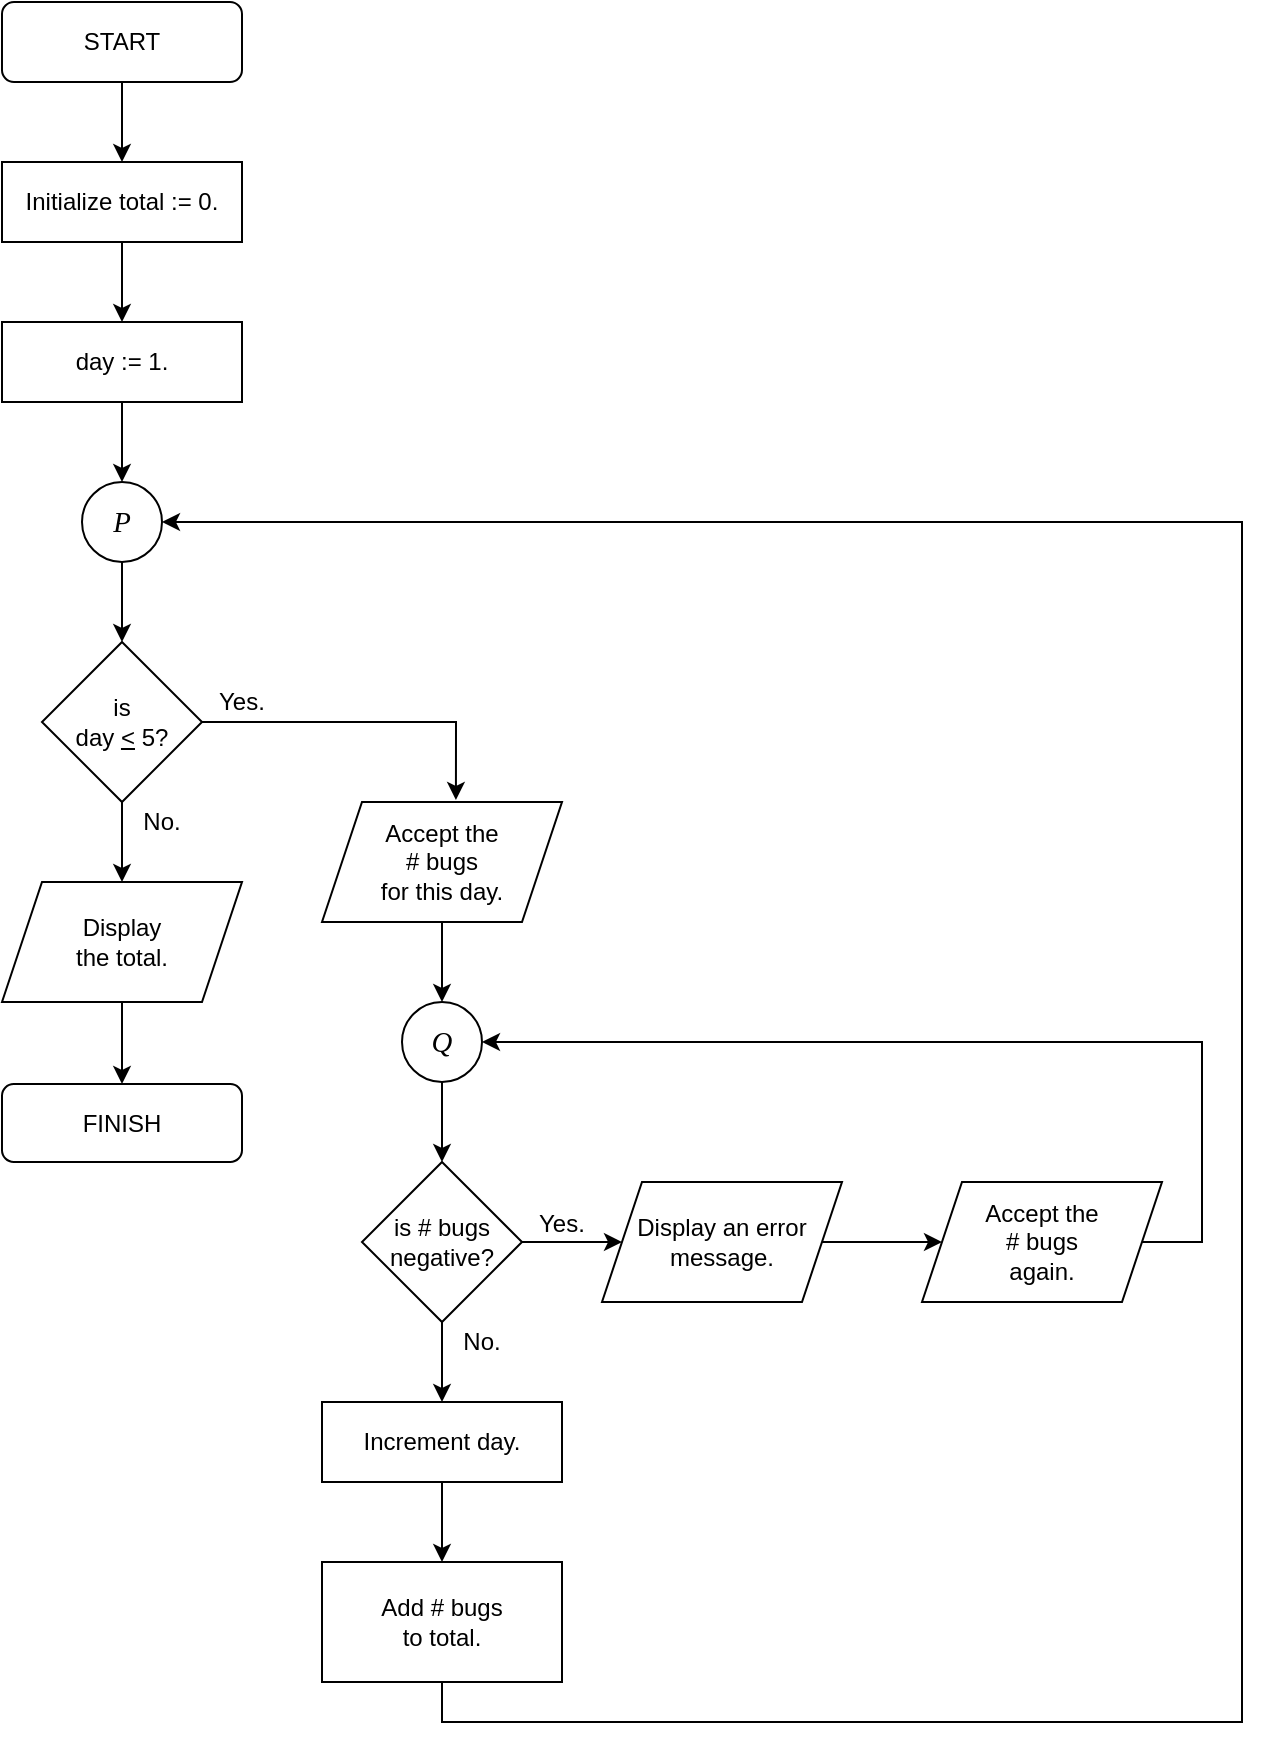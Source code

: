 <mxfile version="13.7.7" type="device"><diagram id="C5RBs43oDa-KdzZeNtuy" name="Page-1"><mxGraphModel dx="868" dy="450" grid="1" gridSize="10" guides="1" tooltips="1" connect="1" arrows="1" fold="1" page="1" pageScale="1" pageWidth="827" pageHeight="1169" math="0" shadow="0"><root><mxCell id="WIyWlLk6GJQsqaUBKTNV-0"/><mxCell id="WIyWlLk6GJQsqaUBKTNV-1" parent="WIyWlLk6GJQsqaUBKTNV-0"/><mxCell id="OVmb2ghGzH9mTxbnUGhP-4" style="edgeStyle=orthogonalEdgeStyle;rounded=0;orthogonalLoop=1;jettySize=auto;html=1;entryX=0.5;entryY=0;entryDx=0;entryDy=0;" edge="1" parent="WIyWlLk6GJQsqaUBKTNV-1" source="WIyWlLk6GJQsqaUBKTNV-3" target="OVmb2ghGzH9mTxbnUGhP-0"><mxGeometry relative="1" as="geometry"/></mxCell><mxCell id="WIyWlLk6GJQsqaUBKTNV-3" value="START" style="rounded=1;whiteSpace=wrap;html=1;fontSize=12;glass=0;strokeWidth=1;shadow=0;" parent="WIyWlLk6GJQsqaUBKTNV-1" vertex="1"><mxGeometry x="160" y="80" width="120" height="40" as="geometry"/></mxCell><mxCell id="OVmb2ghGzH9mTxbnUGhP-5" style="edgeStyle=orthogonalEdgeStyle;rounded=0;orthogonalLoop=1;jettySize=auto;html=1;entryX=0.5;entryY=0;entryDx=0;entryDy=0;" edge="1" parent="WIyWlLk6GJQsqaUBKTNV-1" source="OVmb2ghGzH9mTxbnUGhP-0" target="OVmb2ghGzH9mTxbnUGhP-2"><mxGeometry relative="1" as="geometry"/></mxCell><mxCell id="OVmb2ghGzH9mTxbnUGhP-0" value="Initialize total := 0." style="rounded=0;whiteSpace=wrap;html=1;" vertex="1" parent="WIyWlLk6GJQsqaUBKTNV-1"><mxGeometry x="160" y="160" width="120" height="40" as="geometry"/></mxCell><mxCell id="OVmb2ghGzH9mTxbnUGhP-11" style="edgeStyle=orthogonalEdgeStyle;rounded=0;orthogonalLoop=1;jettySize=auto;html=1;entryX=0.5;entryY=0;entryDx=0;entryDy=0;" edge="1" parent="WIyWlLk6GJQsqaUBKTNV-1" source="OVmb2ghGzH9mTxbnUGhP-2" target="OVmb2ghGzH9mTxbnUGhP-10"><mxGeometry relative="1" as="geometry"/></mxCell><mxCell id="OVmb2ghGzH9mTxbnUGhP-2" value="day := 1." style="rounded=0;whiteSpace=wrap;html=1;" vertex="1" parent="WIyWlLk6GJQsqaUBKTNV-1"><mxGeometry x="160" y="240" width="120" height="40" as="geometry"/></mxCell><mxCell id="OVmb2ghGzH9mTxbnUGhP-9" style="edgeStyle=orthogonalEdgeStyle;rounded=0;orthogonalLoop=1;jettySize=auto;html=1;entryX=0.558;entryY=-0.017;entryDx=0;entryDy=0;entryPerimeter=0;" edge="1" parent="WIyWlLk6GJQsqaUBKTNV-1" source="OVmb2ghGzH9mTxbnUGhP-3" target="OVmb2ghGzH9mTxbnUGhP-8"><mxGeometry relative="1" as="geometry"/></mxCell><mxCell id="OVmb2ghGzH9mTxbnUGhP-30" style="edgeStyle=orthogonalEdgeStyle;rounded=0;orthogonalLoop=1;jettySize=auto;html=1;entryX=0.5;entryY=0;entryDx=0;entryDy=0;fontFamily=Times New Roman;fontSize=14.4;" edge="1" parent="WIyWlLk6GJQsqaUBKTNV-1" source="OVmb2ghGzH9mTxbnUGhP-3" target="OVmb2ghGzH9mTxbnUGhP-29"><mxGeometry relative="1" as="geometry"/></mxCell><mxCell id="OVmb2ghGzH9mTxbnUGhP-3" value="is&lt;br&gt;day &lt;u&gt;&amp;lt;&lt;/u&gt; 5?" style="rhombus;whiteSpace=wrap;html=1;" vertex="1" parent="WIyWlLk6GJQsqaUBKTNV-1"><mxGeometry x="180" y="400" width="80" height="80" as="geometry"/></mxCell><mxCell id="OVmb2ghGzH9mTxbnUGhP-22" style="edgeStyle=orthogonalEdgeStyle;rounded=0;orthogonalLoop=1;jettySize=auto;html=1;entryX=0.5;entryY=0;entryDx=0;entryDy=0;" edge="1" parent="WIyWlLk6GJQsqaUBKTNV-1" source="OVmb2ghGzH9mTxbnUGhP-8" target="OVmb2ghGzH9mTxbnUGhP-21"><mxGeometry relative="1" as="geometry"/></mxCell><mxCell id="OVmb2ghGzH9mTxbnUGhP-8" value="Accept the&lt;br&gt;# bugs&lt;br&gt;for this day." style="shape=parallelogram;perimeter=parallelogramPerimeter;whiteSpace=wrap;html=1;fixedSize=1;" vertex="1" parent="WIyWlLk6GJQsqaUBKTNV-1"><mxGeometry x="320" y="480" width="120" height="60" as="geometry"/></mxCell><mxCell id="OVmb2ghGzH9mTxbnUGhP-12" style="edgeStyle=orthogonalEdgeStyle;rounded=0;orthogonalLoop=1;jettySize=auto;html=1;entryX=0.5;entryY=0;entryDx=0;entryDy=0;" edge="1" parent="WIyWlLk6GJQsqaUBKTNV-1" source="OVmb2ghGzH9mTxbnUGhP-10" target="OVmb2ghGzH9mTxbnUGhP-3"><mxGeometry relative="1" as="geometry"/></mxCell><mxCell id="OVmb2ghGzH9mTxbnUGhP-10" value="P" style="ellipse;whiteSpace=wrap;html=1;aspect=fixed;fontStyle=2;fontFamily=Times New Roman;fontSize=14.4;" vertex="1" parent="WIyWlLk6GJQsqaUBKTNV-1"><mxGeometry x="200" y="320" width="40" height="40" as="geometry"/></mxCell><mxCell id="OVmb2ghGzH9mTxbnUGhP-13" value="Yes." style="text;html=1;strokeColor=none;fillColor=none;align=center;verticalAlign=middle;whiteSpace=wrap;rounded=0;" vertex="1" parent="WIyWlLk6GJQsqaUBKTNV-1"><mxGeometry x="260" y="420" width="40" height="20" as="geometry"/></mxCell><mxCell id="OVmb2ghGzH9mTxbnUGhP-17" style="edgeStyle=orthogonalEdgeStyle;rounded=0;orthogonalLoop=1;jettySize=auto;html=1;entryX=0;entryY=0.5;entryDx=0;entryDy=0;" edge="1" parent="WIyWlLk6GJQsqaUBKTNV-1" source="OVmb2ghGzH9mTxbnUGhP-14" target="OVmb2ghGzH9mTxbnUGhP-15"><mxGeometry relative="1" as="geometry"/></mxCell><mxCell id="OVmb2ghGzH9mTxbnUGhP-34" style="edgeStyle=orthogonalEdgeStyle;rounded=0;orthogonalLoop=1;jettySize=auto;html=1;entryX=0.5;entryY=0;entryDx=0;entryDy=0;fontFamily=Helvetica;fontSize=12;" edge="1" parent="WIyWlLk6GJQsqaUBKTNV-1" source="OVmb2ghGzH9mTxbnUGhP-14" target="OVmb2ghGzH9mTxbnUGhP-33"><mxGeometry relative="1" as="geometry"/></mxCell><mxCell id="OVmb2ghGzH9mTxbnUGhP-14" value="is # bugs negative?" style="rhombus;whiteSpace=wrap;html=1;" vertex="1" parent="WIyWlLk6GJQsqaUBKTNV-1"><mxGeometry x="340" y="660" width="80" height="80" as="geometry"/></mxCell><mxCell id="OVmb2ghGzH9mTxbnUGhP-20" style="edgeStyle=orthogonalEdgeStyle;rounded=0;orthogonalLoop=1;jettySize=auto;html=1;entryX=0;entryY=0.5;entryDx=0;entryDy=0;" edge="1" parent="WIyWlLk6GJQsqaUBKTNV-1" source="OVmb2ghGzH9mTxbnUGhP-15" target="OVmb2ghGzH9mTxbnUGhP-19"><mxGeometry relative="1" as="geometry"/></mxCell><mxCell id="OVmb2ghGzH9mTxbnUGhP-15" value="Display an error message." style="shape=parallelogram;perimeter=parallelogramPerimeter;whiteSpace=wrap;html=1;fixedSize=1;" vertex="1" parent="WIyWlLk6GJQsqaUBKTNV-1"><mxGeometry x="460" y="670" width="120" height="60" as="geometry"/></mxCell><mxCell id="OVmb2ghGzH9mTxbnUGhP-18" value="Yes." style="text;html=1;strokeColor=none;fillColor=none;align=center;verticalAlign=middle;whiteSpace=wrap;rounded=0;" vertex="1" parent="WIyWlLk6GJQsqaUBKTNV-1"><mxGeometry x="420" y="681" width="40" height="20" as="geometry"/></mxCell><mxCell id="OVmb2ghGzH9mTxbnUGhP-24" style="edgeStyle=orthogonalEdgeStyle;rounded=0;orthogonalLoop=1;jettySize=auto;html=1;entryX=1;entryY=0.5;entryDx=0;entryDy=0;" edge="1" parent="WIyWlLk6GJQsqaUBKTNV-1" source="OVmb2ghGzH9mTxbnUGhP-19" target="OVmb2ghGzH9mTxbnUGhP-21"><mxGeometry relative="1" as="geometry"><Array as="points"><mxPoint x="760" y="700"/><mxPoint x="760" y="600"/></Array></mxGeometry></mxCell><mxCell id="OVmb2ghGzH9mTxbnUGhP-19" value="Accept the&lt;br&gt;# bugs&lt;br&gt;again." style="shape=parallelogram;perimeter=parallelogramPerimeter;whiteSpace=wrap;html=1;fixedSize=1;" vertex="1" parent="WIyWlLk6GJQsqaUBKTNV-1"><mxGeometry x="620" y="670" width="120" height="60" as="geometry"/></mxCell><mxCell id="OVmb2ghGzH9mTxbnUGhP-23" style="edgeStyle=orthogonalEdgeStyle;rounded=0;orthogonalLoop=1;jettySize=auto;html=1;entryX=0.5;entryY=0;entryDx=0;entryDy=0;" edge="1" parent="WIyWlLk6GJQsqaUBKTNV-1" source="OVmb2ghGzH9mTxbnUGhP-21" target="OVmb2ghGzH9mTxbnUGhP-14"><mxGeometry relative="1" as="geometry"/></mxCell><mxCell id="OVmb2ghGzH9mTxbnUGhP-21" value="&lt;i style=&quot;font-size: 14.4px;&quot;&gt;Q&lt;/i&gt;" style="ellipse;whiteSpace=wrap;html=1;aspect=fixed;fontFamily=Times New Roman;fontSize=14.4;" vertex="1" parent="WIyWlLk6GJQsqaUBKTNV-1"><mxGeometry x="360" y="580" width="40" height="40" as="geometry"/></mxCell><mxCell id="OVmb2ghGzH9mTxbnUGhP-27" style="edgeStyle=orthogonalEdgeStyle;rounded=0;orthogonalLoop=1;jettySize=auto;html=1;" edge="1" parent="WIyWlLk6GJQsqaUBKTNV-1" source="OVmb2ghGzH9mTxbnUGhP-25" target="OVmb2ghGzH9mTxbnUGhP-10"><mxGeometry relative="1" as="geometry"><Array as="points"><mxPoint x="380" y="940"/><mxPoint x="780" y="940"/><mxPoint x="780" y="340"/></Array></mxGeometry></mxCell><mxCell id="OVmb2ghGzH9mTxbnUGhP-25" value="Add # bugs&lt;br&gt;to total." style="rounded=0;whiteSpace=wrap;html=1;" vertex="1" parent="WIyWlLk6GJQsqaUBKTNV-1"><mxGeometry x="320" y="860" width="120" height="60" as="geometry"/></mxCell><mxCell id="OVmb2ghGzH9mTxbnUGhP-28" value="No." style="text;html=1;strokeColor=none;fillColor=none;align=center;verticalAlign=middle;whiteSpace=wrap;rounded=0;" vertex="1" parent="WIyWlLk6GJQsqaUBKTNV-1"><mxGeometry x="380" y="740" width="40" height="20" as="geometry"/></mxCell><mxCell id="OVmb2ghGzH9mTxbnUGhP-32" style="edgeStyle=orthogonalEdgeStyle;rounded=0;orthogonalLoop=1;jettySize=auto;html=1;entryX=0.5;entryY=0;entryDx=0;entryDy=0;fontFamily=Helvetica;fontSize=12;" edge="1" parent="WIyWlLk6GJQsqaUBKTNV-1" source="OVmb2ghGzH9mTxbnUGhP-29" target="OVmb2ghGzH9mTxbnUGhP-31"><mxGeometry relative="1" as="geometry"/></mxCell><mxCell id="OVmb2ghGzH9mTxbnUGhP-29" value="&lt;p style=&quot;font-size: 12px&quot;&gt;Display&lt;br&gt;the total.&lt;/p&gt;" style="shape=parallelogram;perimeter=parallelogramPerimeter;whiteSpace=wrap;html=1;fixedSize=1;fontFamily=Helvetica;fontSize=12;" vertex="1" parent="WIyWlLk6GJQsqaUBKTNV-1"><mxGeometry x="160" y="520" width="120" height="60" as="geometry"/></mxCell><mxCell id="OVmb2ghGzH9mTxbnUGhP-31" value="FINISH" style="rounded=1;whiteSpace=wrap;html=1;fontFamily=Helvetica;fontSize=12;" vertex="1" parent="WIyWlLk6GJQsqaUBKTNV-1"><mxGeometry x="160" y="621" width="120" height="39" as="geometry"/></mxCell><mxCell id="OVmb2ghGzH9mTxbnUGhP-36" style="edgeStyle=orthogonalEdgeStyle;rounded=0;orthogonalLoop=1;jettySize=auto;html=1;entryX=0.5;entryY=0;entryDx=0;entryDy=0;fontFamily=Helvetica;fontSize=12;" edge="1" parent="WIyWlLk6GJQsqaUBKTNV-1" source="OVmb2ghGzH9mTxbnUGhP-33" target="OVmb2ghGzH9mTxbnUGhP-25"><mxGeometry relative="1" as="geometry"/></mxCell><mxCell id="OVmb2ghGzH9mTxbnUGhP-33" value="Increment day." style="rounded=0;whiteSpace=wrap;html=1;fontFamily=Helvetica;fontSize=12;" vertex="1" parent="WIyWlLk6GJQsqaUBKTNV-1"><mxGeometry x="320" y="780" width="120" height="40" as="geometry"/></mxCell><mxCell id="OVmb2ghGzH9mTxbnUGhP-37" value="No." style="text;html=1;strokeColor=none;fillColor=none;align=center;verticalAlign=middle;whiteSpace=wrap;rounded=0;" vertex="1" parent="WIyWlLk6GJQsqaUBKTNV-1"><mxGeometry x="220" y="480" width="40" height="20" as="geometry"/></mxCell></root></mxGraphModel></diagram></mxfile>